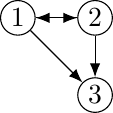 \documentclass[tikz]{standalone}
\usetikzlibrary{arrows, arrows.meta, calc, positioning}
\tikzset{arrow/.style = {-{Latex[length=.5em]}}}
\begin{document}
\begin{tikzpicture}
    \begin{scope}[every node/.style = {draw, circle, minimum size = 1.25em, inner sep=0pt}]
        \node[draw] (1) at (0,0) {1};
        \node[draw] (2) [right=1.5em of 1] {2};
        \node[draw] (3) [below=1.5em of 2] {3};

        \draw[arrow] (1) to (2);
        \draw[arrow] (2) to (1);
        \draw[arrow] (2) to (3);
        \draw[arrow] (1) to (3);
    \end{scope}
\end{tikzpicture}
\end{document}
